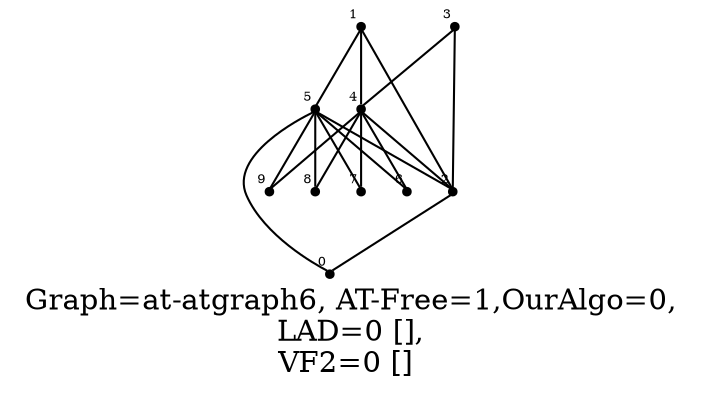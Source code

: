 /* Created by igraph 0.8.0-pre+0200568 */
graph {
  graph [
    label="Graph=at-atgraph6, AT-Free=1,OurAlgo=0,\nLAD=0 [],\nVF2=0 [] "
    labelloc=bottom
  ];
  0 [
    pos="0.000000,0.000000!"
    shape=point
    fontsize=6
    xlabel=9
  ];
  1 [
    pos="-0.100000,1.000000!"
    shape=point
    fontsize=6
    xlabel=8
  ];
  2 [
    pos="0.000000,2.000000!"
    shape=point
    fontsize=6
    xlabel=7
  ];
  3 [
    pos="-0.100000,3.000000!"
    shape=point
    fontsize=6
    xlabel=6
  ];
  4 [
    pos="0.000000,4.000000!"
    shape=point
    fontsize=6
    xlabel=0
  ];
  5 [
    pos="1.000000,1.000000!"
    shape=point
    fontsize=6
    xlabel=2
  ];
  6 [
    pos="0.900000,2.000000!"
    shape=point
    fontsize=6
    xlabel=5
  ];
  7 [
    pos="1.000000,3.000000!"
    shape=point
    fontsize=6
    xlabel=4
  ];
  8 [
    pos="2.000000,1.000000!"
    shape=point
    fontsize=6
    xlabel=3
  ];
  9 [
    pos="1.900000,2.000000!"
    shape=point
    fontsize=6
    xlabel=1
  ];

  5 -- 4;
  6 -- 4;
  9 -- 5;
  9 -- 7;
  9 -- 6;
  8 -- 5;
  7 -- 5;
  6 -- 5;
  8 -- 7;
  7 -- 3;
  7 -- 2;
  7 -- 1;
  7 -- 0;
  6 -- 3;
  6 -- 2;
  6 -- 1;
  6 -- 0;
}
